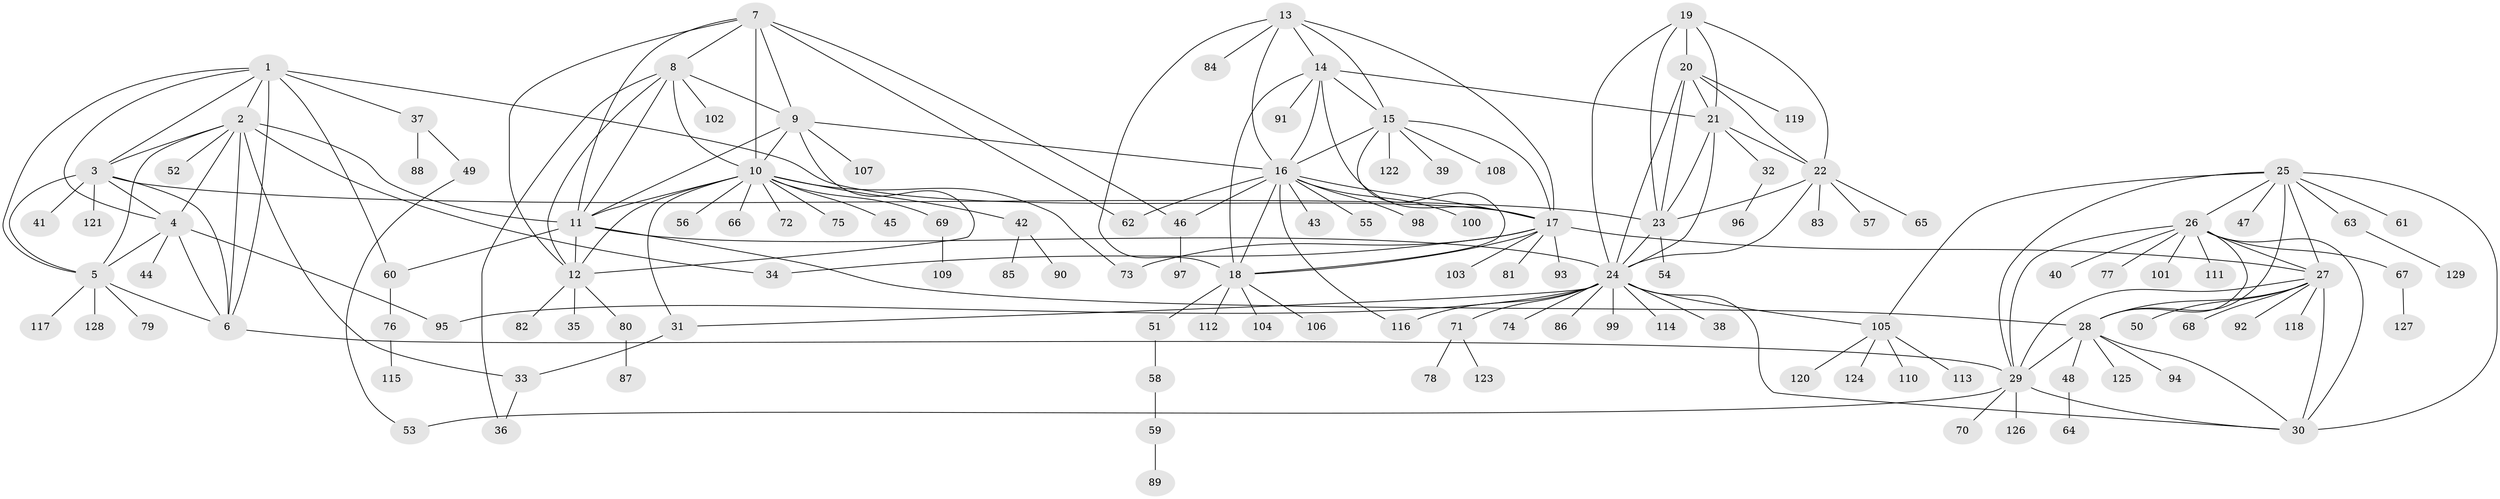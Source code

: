 // Generated by graph-tools (version 1.1) at 2025/11/02/27/25 16:11:35]
// undirected, 129 vertices, 196 edges
graph export_dot {
graph [start="1"]
  node [color=gray90,style=filled];
  1;
  2;
  3;
  4;
  5;
  6;
  7;
  8;
  9;
  10;
  11;
  12;
  13;
  14;
  15;
  16;
  17;
  18;
  19;
  20;
  21;
  22;
  23;
  24;
  25;
  26;
  27;
  28;
  29;
  30;
  31;
  32;
  33;
  34;
  35;
  36;
  37;
  38;
  39;
  40;
  41;
  42;
  43;
  44;
  45;
  46;
  47;
  48;
  49;
  50;
  51;
  52;
  53;
  54;
  55;
  56;
  57;
  58;
  59;
  60;
  61;
  62;
  63;
  64;
  65;
  66;
  67;
  68;
  69;
  70;
  71;
  72;
  73;
  74;
  75;
  76;
  77;
  78;
  79;
  80;
  81;
  82;
  83;
  84;
  85;
  86;
  87;
  88;
  89;
  90;
  91;
  92;
  93;
  94;
  95;
  96;
  97;
  98;
  99;
  100;
  101;
  102;
  103;
  104;
  105;
  106;
  107;
  108;
  109;
  110;
  111;
  112;
  113;
  114;
  115;
  116;
  117;
  118;
  119;
  120;
  121;
  122;
  123;
  124;
  125;
  126;
  127;
  128;
  129;
  1 -- 2;
  1 -- 3;
  1 -- 4;
  1 -- 5;
  1 -- 6;
  1 -- 17;
  1 -- 37;
  1 -- 60;
  2 -- 3;
  2 -- 4;
  2 -- 5;
  2 -- 6;
  2 -- 11;
  2 -- 33;
  2 -- 34;
  2 -- 52;
  3 -- 4;
  3 -- 5;
  3 -- 6;
  3 -- 23;
  3 -- 41;
  3 -- 121;
  4 -- 5;
  4 -- 6;
  4 -- 44;
  4 -- 95;
  5 -- 6;
  5 -- 79;
  5 -- 117;
  5 -- 128;
  6 -- 29;
  7 -- 8;
  7 -- 9;
  7 -- 10;
  7 -- 11;
  7 -- 12;
  7 -- 46;
  7 -- 62;
  8 -- 9;
  8 -- 10;
  8 -- 11;
  8 -- 12;
  8 -- 36;
  8 -- 102;
  9 -- 10;
  9 -- 11;
  9 -- 12;
  9 -- 16;
  9 -- 107;
  10 -- 11;
  10 -- 12;
  10 -- 31;
  10 -- 42;
  10 -- 45;
  10 -- 56;
  10 -- 66;
  10 -- 69;
  10 -- 72;
  10 -- 73;
  10 -- 75;
  11 -- 12;
  11 -- 24;
  11 -- 28;
  11 -- 60;
  12 -- 35;
  12 -- 80;
  12 -- 82;
  13 -- 14;
  13 -- 15;
  13 -- 16;
  13 -- 17;
  13 -- 18;
  13 -- 84;
  14 -- 15;
  14 -- 16;
  14 -- 17;
  14 -- 18;
  14 -- 21;
  14 -- 91;
  15 -- 16;
  15 -- 17;
  15 -- 18;
  15 -- 39;
  15 -- 108;
  15 -- 122;
  16 -- 17;
  16 -- 18;
  16 -- 43;
  16 -- 46;
  16 -- 55;
  16 -- 62;
  16 -- 98;
  16 -- 100;
  16 -- 116;
  17 -- 18;
  17 -- 27;
  17 -- 34;
  17 -- 73;
  17 -- 81;
  17 -- 93;
  17 -- 103;
  18 -- 51;
  18 -- 104;
  18 -- 106;
  18 -- 112;
  19 -- 20;
  19 -- 21;
  19 -- 22;
  19 -- 23;
  19 -- 24;
  20 -- 21;
  20 -- 22;
  20 -- 23;
  20 -- 24;
  20 -- 119;
  21 -- 22;
  21 -- 23;
  21 -- 24;
  21 -- 32;
  22 -- 23;
  22 -- 24;
  22 -- 57;
  22 -- 65;
  22 -- 83;
  23 -- 24;
  23 -- 54;
  24 -- 30;
  24 -- 31;
  24 -- 38;
  24 -- 71;
  24 -- 74;
  24 -- 86;
  24 -- 95;
  24 -- 99;
  24 -- 105;
  24 -- 114;
  24 -- 116;
  25 -- 26;
  25 -- 27;
  25 -- 28;
  25 -- 29;
  25 -- 30;
  25 -- 47;
  25 -- 61;
  25 -- 63;
  25 -- 105;
  26 -- 27;
  26 -- 28;
  26 -- 29;
  26 -- 30;
  26 -- 40;
  26 -- 67;
  26 -- 77;
  26 -- 101;
  26 -- 111;
  27 -- 28;
  27 -- 29;
  27 -- 30;
  27 -- 50;
  27 -- 68;
  27 -- 92;
  27 -- 118;
  28 -- 29;
  28 -- 30;
  28 -- 48;
  28 -- 94;
  28 -- 125;
  29 -- 30;
  29 -- 53;
  29 -- 70;
  29 -- 126;
  31 -- 33;
  32 -- 96;
  33 -- 36;
  37 -- 49;
  37 -- 88;
  42 -- 85;
  42 -- 90;
  46 -- 97;
  48 -- 64;
  49 -- 53;
  51 -- 58;
  58 -- 59;
  59 -- 89;
  60 -- 76;
  63 -- 129;
  67 -- 127;
  69 -- 109;
  71 -- 78;
  71 -- 123;
  76 -- 115;
  80 -- 87;
  105 -- 110;
  105 -- 113;
  105 -- 120;
  105 -- 124;
}
